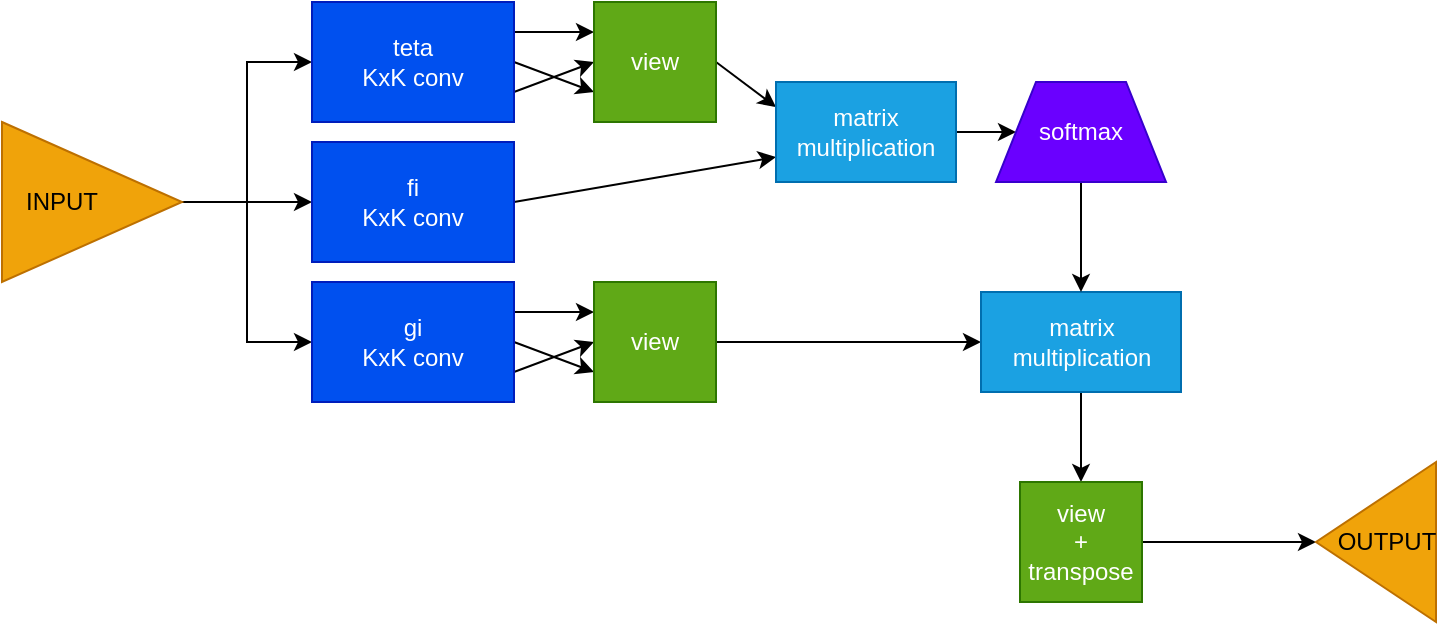 <mxfile>
    <diagram id="oXOg8UrID66AlNzJcLxC" name="NonLocalBlock">
        <mxGraphModel dx="1212" dy="688" grid="1" gridSize="10" guides="1" tooltips="1" connect="1" arrows="1" fold="1" page="1" pageScale="1" pageWidth="827" pageHeight="1169" math="0" shadow="0">
            <root>
                <mxCell id="KP4UqvF1ql5QdCx7eSCd-0"/>
                <mxCell id="KP4UqvF1ql5QdCx7eSCd-1" parent="KP4UqvF1ql5QdCx7eSCd-0"/>
                <mxCell id="TeL6TlM3Sl2ShdZKD2y3-1" value="" style="edgeStyle=orthogonalEdgeStyle;rounded=0;orthogonalLoop=1;jettySize=auto;html=1;" edge="1" parent="KP4UqvF1ql5QdCx7eSCd-1" source="4vDl4zxrPx58MKFkD3No-0" target="TeL6TlM3Sl2ShdZKD2y3-0">
                    <mxGeometry relative="1" as="geometry"/>
                </mxCell>
                <mxCell id="TeL6TlM3Sl2ShdZKD2y3-5" style="edgeStyle=orthogonalEdgeStyle;rounded=0;orthogonalLoop=1;jettySize=auto;html=1;exitX=1;exitY=0.5;exitDx=0;exitDy=0;entryX=0;entryY=0.5;entryDx=0;entryDy=0;" edge="1" parent="KP4UqvF1ql5QdCx7eSCd-1" source="4vDl4zxrPx58MKFkD3No-0" target="TeL6TlM3Sl2ShdZKD2y3-2">
                    <mxGeometry relative="1" as="geometry"/>
                </mxCell>
                <mxCell id="TeL6TlM3Sl2ShdZKD2y3-6" style="edgeStyle=orthogonalEdgeStyle;rounded=0;orthogonalLoop=1;jettySize=auto;html=1;exitX=1;exitY=0.5;exitDx=0;exitDy=0;" edge="1" parent="KP4UqvF1ql5QdCx7eSCd-1" source="4vDl4zxrPx58MKFkD3No-0" target="TeL6TlM3Sl2ShdZKD2y3-3">
                    <mxGeometry relative="1" as="geometry"/>
                </mxCell>
                <mxCell id="4vDl4zxrPx58MKFkD3No-0" value="" style="triangle;whiteSpace=wrap;html=1;strokeColor=#BD7000;fillColor=#f0a30a;fontColor=#ffffff;" vertex="1" parent="KP4UqvF1ql5QdCx7eSCd-1">
                    <mxGeometry x="34" y="120" width="90" height="80" as="geometry"/>
                </mxCell>
                <mxCell id="4vDl4zxrPx58MKFkD3No-1" value="INPUT" style="text;html=1;strokeColor=none;fillColor=none;align=center;verticalAlign=middle;whiteSpace=wrap;rounded=0;" vertex="1" parent="KP4UqvF1ql5QdCx7eSCd-1">
                    <mxGeometry x="34" y="150" width="60" height="20" as="geometry"/>
                </mxCell>
                <mxCell id="TeL6TlM3Sl2ShdZKD2y3-7" style="edgeStyle=orthogonalEdgeStyle;rounded=0;orthogonalLoop=1;jettySize=auto;html=1;exitX=1;exitY=0.25;exitDx=0;exitDy=0;entryX=0;entryY=0.25;entryDx=0;entryDy=0;" edge="1" parent="KP4UqvF1ql5QdCx7eSCd-1" source="TeL6TlM3Sl2ShdZKD2y3-0" target="TeL6TlM3Sl2ShdZKD2y3-10">
                    <mxGeometry relative="1" as="geometry">
                        <mxPoint x="370" y="75.143" as="targetPoint"/>
                    </mxGeometry>
                </mxCell>
                <mxCell id="TeL6TlM3Sl2ShdZKD2y3-8" style="rounded=0;orthogonalLoop=1;jettySize=auto;html=1;exitX=1;exitY=0.5;exitDx=0;exitDy=0;entryX=0;entryY=0.75;entryDx=0;entryDy=0;" edge="1" parent="KP4UqvF1ql5QdCx7eSCd-1" source="TeL6TlM3Sl2ShdZKD2y3-0" target="TeL6TlM3Sl2ShdZKD2y3-10">
                    <mxGeometry relative="1" as="geometry">
                        <mxPoint x="370" y="90" as="targetPoint"/>
                    </mxGeometry>
                </mxCell>
                <mxCell id="TeL6TlM3Sl2ShdZKD2y3-9" style="rounded=0;orthogonalLoop=1;jettySize=auto;html=1;exitX=1;exitY=0.75;exitDx=0;exitDy=0;entryX=0;entryY=0.5;entryDx=0;entryDy=0;" edge="1" parent="KP4UqvF1ql5QdCx7eSCd-1" source="TeL6TlM3Sl2ShdZKD2y3-0" target="TeL6TlM3Sl2ShdZKD2y3-10">
                    <mxGeometry relative="1" as="geometry">
                        <mxPoint x="370" y="104.857" as="targetPoint"/>
                    </mxGeometry>
                </mxCell>
                <mxCell id="TeL6TlM3Sl2ShdZKD2y3-0" value="teta&lt;br&gt;KxK conv" style="whiteSpace=wrap;html=1;strokeColor=#001DBC;fillColor=#0050ef;fontColor=#ffffff;" vertex="1" parent="KP4UqvF1ql5QdCx7eSCd-1">
                    <mxGeometry x="189" y="60" width="101" height="60" as="geometry"/>
                </mxCell>
                <mxCell id="TeL6TlM3Sl2ShdZKD2y3-17" style="edgeStyle=none;rounded=0;orthogonalLoop=1;jettySize=auto;html=1;exitX=1;exitY=0.5;exitDx=0;exitDy=0;entryX=0;entryY=0.75;entryDx=0;entryDy=0;" edge="1" parent="KP4UqvF1ql5QdCx7eSCd-1" source="TeL6TlM3Sl2ShdZKD2y3-2" target="TeL6TlM3Sl2ShdZKD2y3-16">
                    <mxGeometry relative="1" as="geometry"/>
                </mxCell>
                <mxCell id="TeL6TlM3Sl2ShdZKD2y3-2" value="fi&lt;br&gt;KxK conv" style="whiteSpace=wrap;html=1;strokeColor=#001DBC;fillColor=#0050ef;fontColor=#ffffff;" vertex="1" parent="KP4UqvF1ql5QdCx7eSCd-1">
                    <mxGeometry x="189" y="130" width="101" height="60" as="geometry"/>
                </mxCell>
                <mxCell id="TeL6TlM3Sl2ShdZKD2y3-13" style="edgeStyle=none;rounded=0;orthogonalLoop=1;jettySize=auto;html=1;exitX=1;exitY=0.25;exitDx=0;exitDy=0;entryX=0;entryY=0.25;entryDx=0;entryDy=0;" edge="1" parent="KP4UqvF1ql5QdCx7eSCd-1" source="TeL6TlM3Sl2ShdZKD2y3-3" target="TeL6TlM3Sl2ShdZKD2y3-12">
                    <mxGeometry relative="1" as="geometry"/>
                </mxCell>
                <mxCell id="TeL6TlM3Sl2ShdZKD2y3-14" style="edgeStyle=none;rounded=0;orthogonalLoop=1;jettySize=auto;html=1;exitX=1;exitY=0.75;exitDx=0;exitDy=0;entryX=0;entryY=0.5;entryDx=0;entryDy=0;" edge="1" parent="KP4UqvF1ql5QdCx7eSCd-1" source="TeL6TlM3Sl2ShdZKD2y3-3" target="TeL6TlM3Sl2ShdZKD2y3-12">
                    <mxGeometry relative="1" as="geometry"/>
                </mxCell>
                <mxCell id="TeL6TlM3Sl2ShdZKD2y3-15" style="edgeStyle=none;rounded=0;orthogonalLoop=1;jettySize=auto;html=1;exitX=1;exitY=0.5;exitDx=0;exitDy=0;entryX=0;entryY=0.75;entryDx=0;entryDy=0;" edge="1" parent="KP4UqvF1ql5QdCx7eSCd-1" source="TeL6TlM3Sl2ShdZKD2y3-3" target="TeL6TlM3Sl2ShdZKD2y3-12">
                    <mxGeometry relative="1" as="geometry"/>
                </mxCell>
                <mxCell id="TeL6TlM3Sl2ShdZKD2y3-3" value="gi&lt;br&gt;KxK conv" style="whiteSpace=wrap;html=1;strokeColor=#001DBC;fillColor=#0050ef;fontColor=#ffffff;" vertex="1" parent="KP4UqvF1ql5QdCx7eSCd-1">
                    <mxGeometry x="189" y="200" width="101" height="60" as="geometry"/>
                </mxCell>
                <mxCell id="TeL6TlM3Sl2ShdZKD2y3-18" style="edgeStyle=none;rounded=0;orthogonalLoop=1;jettySize=auto;html=1;exitX=1;exitY=0.5;exitDx=0;exitDy=0;entryX=0;entryY=0.25;entryDx=0;entryDy=0;" edge="1" parent="KP4UqvF1ql5QdCx7eSCd-1" source="TeL6TlM3Sl2ShdZKD2y3-10" target="TeL6TlM3Sl2ShdZKD2y3-16">
                    <mxGeometry relative="1" as="geometry"/>
                </mxCell>
                <mxCell id="TeL6TlM3Sl2ShdZKD2y3-10" value="view" style="whiteSpace=wrap;html=1;strokeColor=#2D7600;fillColor=#60a917;fontColor=#ffffff;" vertex="1" parent="KP4UqvF1ql5QdCx7eSCd-1">
                    <mxGeometry x="330" y="60" width="61" height="60" as="geometry"/>
                </mxCell>
                <mxCell id="TeL6TlM3Sl2ShdZKD2y3-23" style="edgeStyle=none;rounded=0;orthogonalLoop=1;jettySize=auto;html=1;exitX=1;exitY=0.5;exitDx=0;exitDy=0;entryX=0;entryY=0.5;entryDx=0;entryDy=0;" edge="1" parent="KP4UqvF1ql5QdCx7eSCd-1" source="TeL6TlM3Sl2ShdZKD2y3-12" target="TeL6TlM3Sl2ShdZKD2y3-19">
                    <mxGeometry relative="1" as="geometry"/>
                </mxCell>
                <mxCell id="TeL6TlM3Sl2ShdZKD2y3-12" value="view" style="whiteSpace=wrap;html=1;strokeColor=#2D7600;fillColor=#60a917;fontColor=#ffffff;" vertex="1" parent="KP4UqvF1ql5QdCx7eSCd-1">
                    <mxGeometry x="330" y="200" width="61" height="60" as="geometry"/>
                </mxCell>
                <mxCell id="TeL6TlM3Sl2ShdZKD2y3-21" value="" style="edgeStyle=none;rounded=0;orthogonalLoop=1;jettySize=auto;html=1;" edge="1" parent="KP4UqvF1ql5QdCx7eSCd-1" source="TeL6TlM3Sl2ShdZKD2y3-16" target="TeL6TlM3Sl2ShdZKD2y3-20">
                    <mxGeometry relative="1" as="geometry"/>
                </mxCell>
                <mxCell id="TeL6TlM3Sl2ShdZKD2y3-16" value="matrix&lt;br&gt;multiplication&lt;br&gt;" style="whiteSpace=wrap;html=1;strokeColor=#006EAF;fillColor=#1ba1e2;fontColor=#ffffff;" vertex="1" parent="KP4UqvF1ql5QdCx7eSCd-1">
                    <mxGeometry x="421" y="100" width="90" height="50" as="geometry"/>
                </mxCell>
                <mxCell id="N9MB0-inh9IzE-muuBxL-2" style="edgeStyle=none;rounded=0;orthogonalLoop=1;jettySize=auto;html=1;exitX=0.5;exitY=1;exitDx=0;exitDy=0;entryX=0.5;entryY=0;entryDx=0;entryDy=0;" edge="1" parent="KP4UqvF1ql5QdCx7eSCd-1" source="TeL6TlM3Sl2ShdZKD2y3-19" target="TeL6TlM3Sl2ShdZKD2y3-24">
                    <mxGeometry relative="1" as="geometry"/>
                </mxCell>
                <mxCell id="TeL6TlM3Sl2ShdZKD2y3-19" value="matrix&lt;br&gt;multiplication&lt;br&gt;" style="whiteSpace=wrap;html=1;strokeColor=#006EAF;fillColor=#1ba1e2;fontColor=#ffffff;" vertex="1" parent="KP4UqvF1ql5QdCx7eSCd-1">
                    <mxGeometry x="523.5" y="205" width="100" height="50" as="geometry"/>
                </mxCell>
                <mxCell id="TeL6TlM3Sl2ShdZKD2y3-22" style="edgeStyle=none;rounded=0;orthogonalLoop=1;jettySize=auto;html=1;exitX=0.5;exitY=1;exitDx=0;exitDy=0;entryX=0.5;entryY=0;entryDx=0;entryDy=0;" edge="1" parent="KP4UqvF1ql5QdCx7eSCd-1" source="TeL6TlM3Sl2ShdZKD2y3-20" target="TeL6TlM3Sl2ShdZKD2y3-19">
                    <mxGeometry relative="1" as="geometry"/>
                </mxCell>
                <mxCell id="TeL6TlM3Sl2ShdZKD2y3-20" value="softmax" style="shape=trapezoid;perimeter=trapezoidPerimeter;whiteSpace=wrap;html=1;fixedSize=1;fontColor=#ffffff;strokeColor=#3700CC;fillColor=#6a00ff;" vertex="1" parent="KP4UqvF1ql5QdCx7eSCd-1">
                    <mxGeometry x="531" y="100" width="85" height="50" as="geometry"/>
                </mxCell>
                <mxCell id="N9MB0-inh9IzE-muuBxL-3" value="" style="edgeStyle=none;rounded=0;orthogonalLoop=1;jettySize=auto;html=1;entryX=1;entryY=0.5;entryDx=0;entryDy=0;" edge="1" parent="KP4UqvF1ql5QdCx7eSCd-1" source="TeL6TlM3Sl2ShdZKD2y3-24" target="N9MB0-inh9IzE-muuBxL-0">
                    <mxGeometry relative="1" as="geometry"/>
                </mxCell>
                <mxCell id="TeL6TlM3Sl2ShdZKD2y3-24" value="view&lt;br&gt;+&lt;br&gt;transpose" style="whiteSpace=wrap;html=1;strokeColor=#2D7600;fillColor=#60a917;fontColor=#ffffff;" vertex="1" parent="KP4UqvF1ql5QdCx7eSCd-1">
                    <mxGeometry x="543" y="300" width="61" height="60" as="geometry"/>
                </mxCell>
                <mxCell id="N9MB0-inh9IzE-muuBxL-0" value="" style="triangle;whiteSpace=wrap;html=1;rotation=-180;strokeColor=#BD7000;fillColor=#f0a30a;fontColor=#ffffff;" vertex="1" parent="KP4UqvF1ql5QdCx7eSCd-1">
                    <mxGeometry x="691" y="290" width="60" height="80" as="geometry"/>
                </mxCell>
                <mxCell id="N9MB0-inh9IzE-muuBxL-1" value="OUTPUT" style="text;html=1;strokeColor=none;fillColor=none;align=center;verticalAlign=middle;whiteSpace=wrap;rounded=0;" vertex="1" parent="KP4UqvF1ql5QdCx7eSCd-1">
                    <mxGeometry x="702" y="320" width="49" height="20" as="geometry"/>
                </mxCell>
            </root>
        </mxGraphModel>
    </diagram>
    <diagram id="HximDL6LEnAL_b4x6PJ5" name="Tiny ResNet">
        <mxGraphModel dx="2930" dy="1662" grid="1" gridSize="10" guides="1" tooltips="1" connect="1" arrows="1" fold="1" page="1" pageScale="1" pageWidth="827" pageHeight="1169" math="0" shadow="0">
            <root>
                <mxCell id="4PEBR8qqw-j0TiAGFzsP-0"/>
                <mxCell id="4PEBR8qqw-j0TiAGFzsP-1" parent="4PEBR8qqw-j0TiAGFzsP-0"/>
                <mxCell id="LiSblar3LK-mzXLDCN3O-1" style="edgeStyle=orthogonalEdgeStyle;rounded=0;orthogonalLoop=1;jettySize=auto;html=1;exitX=1;exitY=0.5;exitDx=0;exitDy=0;entryX=0;entryY=0.5;entryDx=0;entryDy=0;" edge="1" parent="4PEBR8qqw-j0TiAGFzsP-1" source="ePfuPMaO8suFAyGLQfui-0" target="LiSblar3LK-mzXLDCN3O-0">
                    <mxGeometry relative="1" as="geometry"/>
                </mxCell>
                <mxCell id="ePfuPMaO8suFAyGLQfui-0" value="" style="triangle;whiteSpace=wrap;html=1;strokeColor=#BD7000;fillColor=#f0a30a;fontColor=#ffffff;" vertex="1" parent="4PEBR8qqw-j0TiAGFzsP-1">
                    <mxGeometry x="34" y="50" width="90" height="80" as="geometry"/>
                </mxCell>
                <mxCell id="ePfuPMaO8suFAyGLQfui-1" value="INPUT" style="text;html=1;strokeColor=none;fillColor=none;align=center;verticalAlign=middle;whiteSpace=wrap;rounded=0;" vertex="1" parent="4PEBR8qqw-j0TiAGFzsP-1">
                    <mxGeometry x="34" y="80" width="60" height="20" as="geometry"/>
                </mxCell>
                <mxCell id="wDMOrOJziLZMW1RkvBaP-0" value="" style="triangle;whiteSpace=wrap;html=1;rotation=-180;strokeColor=#BD7000;fillColor=#f0a30a;fontColor=#ffffff;" vertex="1" parent="4PEBR8qqw-j0TiAGFzsP-1">
                    <mxGeometry x="620" y="410" width="60" height="80" as="geometry"/>
                </mxCell>
                <mxCell id="wDMOrOJziLZMW1RkvBaP-1" value="OUTPUT" style="text;html=1;strokeColor=none;fillColor=none;align=center;verticalAlign=middle;whiteSpace=wrap;rounded=0;" vertex="1" parent="4PEBR8qqw-j0TiAGFzsP-1">
                    <mxGeometry x="631" y="440" width="49" height="20" as="geometry"/>
                </mxCell>
                <mxCell id="LiSblar3LK-mzXLDCN3O-3" value="" style="edgeStyle=orthogonalEdgeStyle;rounded=0;orthogonalLoop=1;jettySize=auto;html=1;" edge="1" parent="4PEBR8qqw-j0TiAGFzsP-1" source="LiSblar3LK-mzXLDCN3O-0" target="LiSblar3LK-mzXLDCN3O-2">
                    <mxGeometry relative="1" as="geometry"/>
                </mxCell>
                <mxCell id="LiSblar3LK-mzXLDCN3O-0" value="Conv Stage 1&lt;br&gt;3 =&amp;gt; 32&lt;br&gt;&lt;br&gt;conv 7x7 s2 + BN + relu&lt;br&gt;max pool 2x2&lt;br&gt;Non Local" style="whiteSpace=wrap;html=1;strokeColor=#001DBC;fillColor=#0050ef;fontColor=#ffffff;" vertex="1" parent="4PEBR8qqw-j0TiAGFzsP-1">
                    <mxGeometry x="189" y="35" width="151" height="110" as="geometry"/>
                </mxCell>
                <mxCell id="LiSblar3LK-mzXLDCN3O-5" value="" style="edgeStyle=orthogonalEdgeStyle;rounded=0;orthogonalLoop=1;jettySize=auto;html=1;" edge="1" parent="4PEBR8qqw-j0TiAGFzsP-1" source="LiSblar3LK-mzXLDCN3O-2" target="LiSblar3LK-mzXLDCN3O-4">
                    <mxGeometry relative="1" as="geometry"/>
                </mxCell>
                <mxCell id="LiSblar3LK-mzXLDCN3O-2" value="Residual&lt;br&gt;32 =&amp;gt; 64" style="whiteSpace=wrap;html=1;fontColor=#ffffff;strokeColor=#005700;fillColor=#008a00;" vertex="1" parent="4PEBR8qqw-j0TiAGFzsP-1">
                    <mxGeometry x="204.5" y="190" width="120" height="70" as="geometry"/>
                </mxCell>
                <mxCell id="LiSblar3LK-mzXLDCN3O-7" value="" style="edgeStyle=orthogonalEdgeStyle;rounded=0;orthogonalLoop=1;jettySize=auto;html=1;" edge="1" parent="4PEBR8qqw-j0TiAGFzsP-1" source="LiSblar3LK-mzXLDCN3O-4" target="LiSblar3LK-mzXLDCN3O-6">
                    <mxGeometry relative="1" as="geometry"/>
                </mxCell>
                <mxCell id="LiSblar3LK-mzXLDCN3O-4" value="Residual&lt;br&gt;64 =&amp;gt; 128" style="whiteSpace=wrap;html=1;fontColor=#ffffff;strokeColor=#005700;fillColor=#008a00;" vertex="1" parent="4PEBR8qqw-j0TiAGFzsP-1">
                    <mxGeometry x="404.5" y="195" width="120" height="60" as="geometry"/>
                </mxCell>
                <mxCell id="uY5yrN9GQuvMGJZ7HkQy-1" style="edgeStyle=orthogonalEdgeStyle;rounded=0;orthogonalLoop=1;jettySize=auto;html=1;exitX=0.5;exitY=1;exitDx=0;exitDy=0;entryX=0.5;entryY=0;entryDx=0;entryDy=0;" edge="1" parent="4PEBR8qqw-j0TiAGFzsP-1" source="LiSblar3LK-mzXLDCN3O-6" target="uY5yrN9GQuvMGJZ7HkQy-0">
                    <mxGeometry relative="1" as="geometry"/>
                </mxCell>
                <mxCell id="LiSblar3LK-mzXLDCN3O-6" value="Adaptive&lt;br&gt;avg pool" style="shape=trapezoid;perimeter=trapezoidPerimeter;whiteSpace=wrap;html=1;fixedSize=1;fontColor=#ffffff;strokeColor=#3700CC;fillColor=#6a00ff;" vertex="1" parent="4PEBR8qqw-j0TiAGFzsP-1">
                    <mxGeometry x="404.5" y="300" width="120" height="60" as="geometry"/>
                </mxCell>
                <mxCell id="uY5yrN9GQuvMGJZ7HkQy-2" style="edgeStyle=orthogonalEdgeStyle;rounded=0;orthogonalLoop=1;jettySize=auto;html=1;exitX=1;exitY=0.5;exitDx=0;exitDy=0;entryX=1;entryY=0.5;entryDx=0;entryDy=0;" edge="1" parent="4PEBR8qqw-j0TiAGFzsP-1" source="uY5yrN9GQuvMGJZ7HkQy-0" target="wDMOrOJziLZMW1RkvBaP-0">
                    <mxGeometry relative="1" as="geometry"/>
                </mxCell>
                <mxCell id="uY5yrN9GQuvMGJZ7HkQy-0" value="FC" style="rhombus;whiteSpace=wrap;html=1;strokeColor=#6F0000;fillColor=#a20025;fontColor=#ffffff;" vertex="1" parent="4PEBR8qqw-j0TiAGFzsP-1">
                    <mxGeometry x="424.5" y="410" width="80" height="80" as="geometry"/>
                </mxCell>
            </root>
        </mxGraphModel>
    </diagram>
    <diagram id="3kOo2cM0qDMDAqhtmKTB" name="Tiny VGG16">
        <mxGraphModel dx="1003" dy="1662" grid="1" gridSize="10" guides="1" tooltips="1" connect="1" arrows="1" fold="1" page="1" pageScale="1" pageWidth="827" pageHeight="1169" math="0" shadow="0">
            <root>
                <mxCell id="0"/>
                <mxCell id="1" parent="0"/>
                <mxCell id="4" value="" style="edgeStyle=orthogonalEdgeStyle;rounded=0;orthogonalLoop=1;jettySize=auto;html=1;" parent="1" source="2" target="3" edge="1">
                    <mxGeometry relative="1" as="geometry"/>
                </mxCell>
                <mxCell id="2" value="" style="triangle;whiteSpace=wrap;html=1;strokeColor=#BD7000;fillColor=#f0a30a;fontColor=#ffffff;" parent="1" vertex="1">
                    <mxGeometry x="34" y="50" width="90" height="80" as="geometry"/>
                </mxCell>
                <mxCell id="8" value="" style="edgeStyle=orthogonalEdgeStyle;rounded=0;orthogonalLoop=1;jettySize=auto;html=1;" parent="1" source="3" target="7" edge="1">
                    <mxGeometry relative="1" as="geometry"/>
                </mxCell>
                <mxCell id="3" value="Conv Stage 1&lt;br&gt;3 =&amp;gt; 32&lt;br&gt;&lt;br&gt;conv 3x3&lt;br&gt;max pool 2x2" style="whiteSpace=wrap;html=1;strokeColor=#001DBC;fillColor=#0050ef;fontColor=#ffffff;" parent="1" vertex="1">
                    <mxGeometry x="189" y="50" width="120" height="80" as="geometry"/>
                </mxCell>
                <mxCell id="10" value="" style="edgeStyle=orthogonalEdgeStyle;rounded=0;orthogonalLoop=1;jettySize=auto;html=1;" parent="1" source="7" target="9" edge="1">
                    <mxGeometry relative="1" as="geometry"/>
                </mxCell>
                <mxCell id="7" value="Dropout" style="shape=parallelogram;perimeter=parallelogramPerimeter;whiteSpace=wrap;html=1;fixedSize=1;strokeColor=#2D7600;fillColor=#60a917;fontColor=#ffffff;" parent="1" vertex="1">
                    <mxGeometry x="189" y="200" width="120" height="60" as="geometry"/>
                </mxCell>
                <mxCell id="12" value="" style="edgeStyle=orthogonalEdgeStyle;rounded=0;orthogonalLoop=1;jettySize=auto;html=1;" parent="1" source="9" target="11" edge="1">
                    <mxGeometry relative="1" as="geometry"/>
                </mxCell>
                <mxCell id="9" value="Conv Stage 2&lt;br&gt;32 =&amp;gt; 64&lt;br&gt;&lt;br&gt;conv 3x3&lt;br&gt;conv 3x3&lt;br&gt;max pool 2x2" style="whiteSpace=wrap;html=1;strokeColor=#001DBC;fillColor=#0050ef;fontColor=#ffffff;" parent="1" vertex="1">
                    <mxGeometry x="344" y="182.5" width="120" height="95" as="geometry"/>
                </mxCell>
                <mxCell id="14" value="" style="edgeStyle=orthogonalEdgeStyle;rounded=0;orthogonalLoop=1;jettySize=auto;html=1;" parent="1" source="11" target="13" edge="1">
                    <mxGeometry relative="1" as="geometry"/>
                </mxCell>
                <mxCell id="11" value="Dropout" style="shape=parallelogram;perimeter=parallelogramPerimeter;whiteSpace=wrap;html=1;fixedSize=1;strokeColor=#2D7600;fillColor=#60a917;fontColor=#ffffff;" parent="1" vertex="1">
                    <mxGeometry x="344" y="340" width="120" height="60" as="geometry"/>
                </mxCell>
                <mxCell id="18" value="" style="edgeStyle=orthogonalEdgeStyle;rounded=0;orthogonalLoop=1;jettySize=auto;html=1;" parent="1" source="13" target="17" edge="1">
                    <mxGeometry relative="1" as="geometry"/>
                </mxCell>
                <mxCell id="13" value="Conv Stage 3&lt;br&gt;64 =&amp;gt; 128&lt;br&gt;&lt;br&gt;conv 3x3&lt;br&gt;conv 3x3&lt;br&gt;max pool 2x2" style="whiteSpace=wrap;html=1;strokeColor=#001DBC;fillColor=#0050ef;fontColor=#ffffff;" parent="1" vertex="1">
                    <mxGeometry x="544" y="320" width="120" height="100" as="geometry"/>
                </mxCell>
                <mxCell id="20" value="" style="edgeStyle=orthogonalEdgeStyle;rounded=0;orthogonalLoop=1;jettySize=auto;html=1;" parent="1" source="17" target="19" edge="1">
                    <mxGeometry relative="1" as="geometry"/>
                </mxCell>
                <mxCell id="17" value="FC" style="rhombus;whiteSpace=wrap;html=1;strokeColor=#6F0000;fillColor=#a20025;fontColor=#ffffff;" parent="1" vertex="1">
                    <mxGeometry x="564" y="460" width="80" height="80" as="geometry"/>
                </mxCell>
                <mxCell id="19" value="" style="triangle;whiteSpace=wrap;html=1;rotation=-180;strokeColor=#BD7000;fillColor=#f0a30a;fontColor=#ffffff;" parent="1" vertex="1">
                    <mxGeometry x="734" y="460" width="60" height="80" as="geometry"/>
                </mxCell>
                <mxCell id="21" value="OUTPUT" style="text;html=1;strokeColor=none;fillColor=none;align=center;verticalAlign=middle;whiteSpace=wrap;rounded=0;" parent="1" vertex="1">
                    <mxGeometry x="745" y="490" width="49" height="20" as="geometry"/>
                </mxCell>
                <mxCell id="22" value="INPUT" style="text;html=1;strokeColor=none;fillColor=none;align=center;verticalAlign=middle;whiteSpace=wrap;rounded=0;" parent="1" vertex="1">
                    <mxGeometry x="34" y="80" width="60" height="20" as="geometry"/>
                </mxCell>
            </root>
        </mxGraphModel>
    </diagram>
</mxfile>